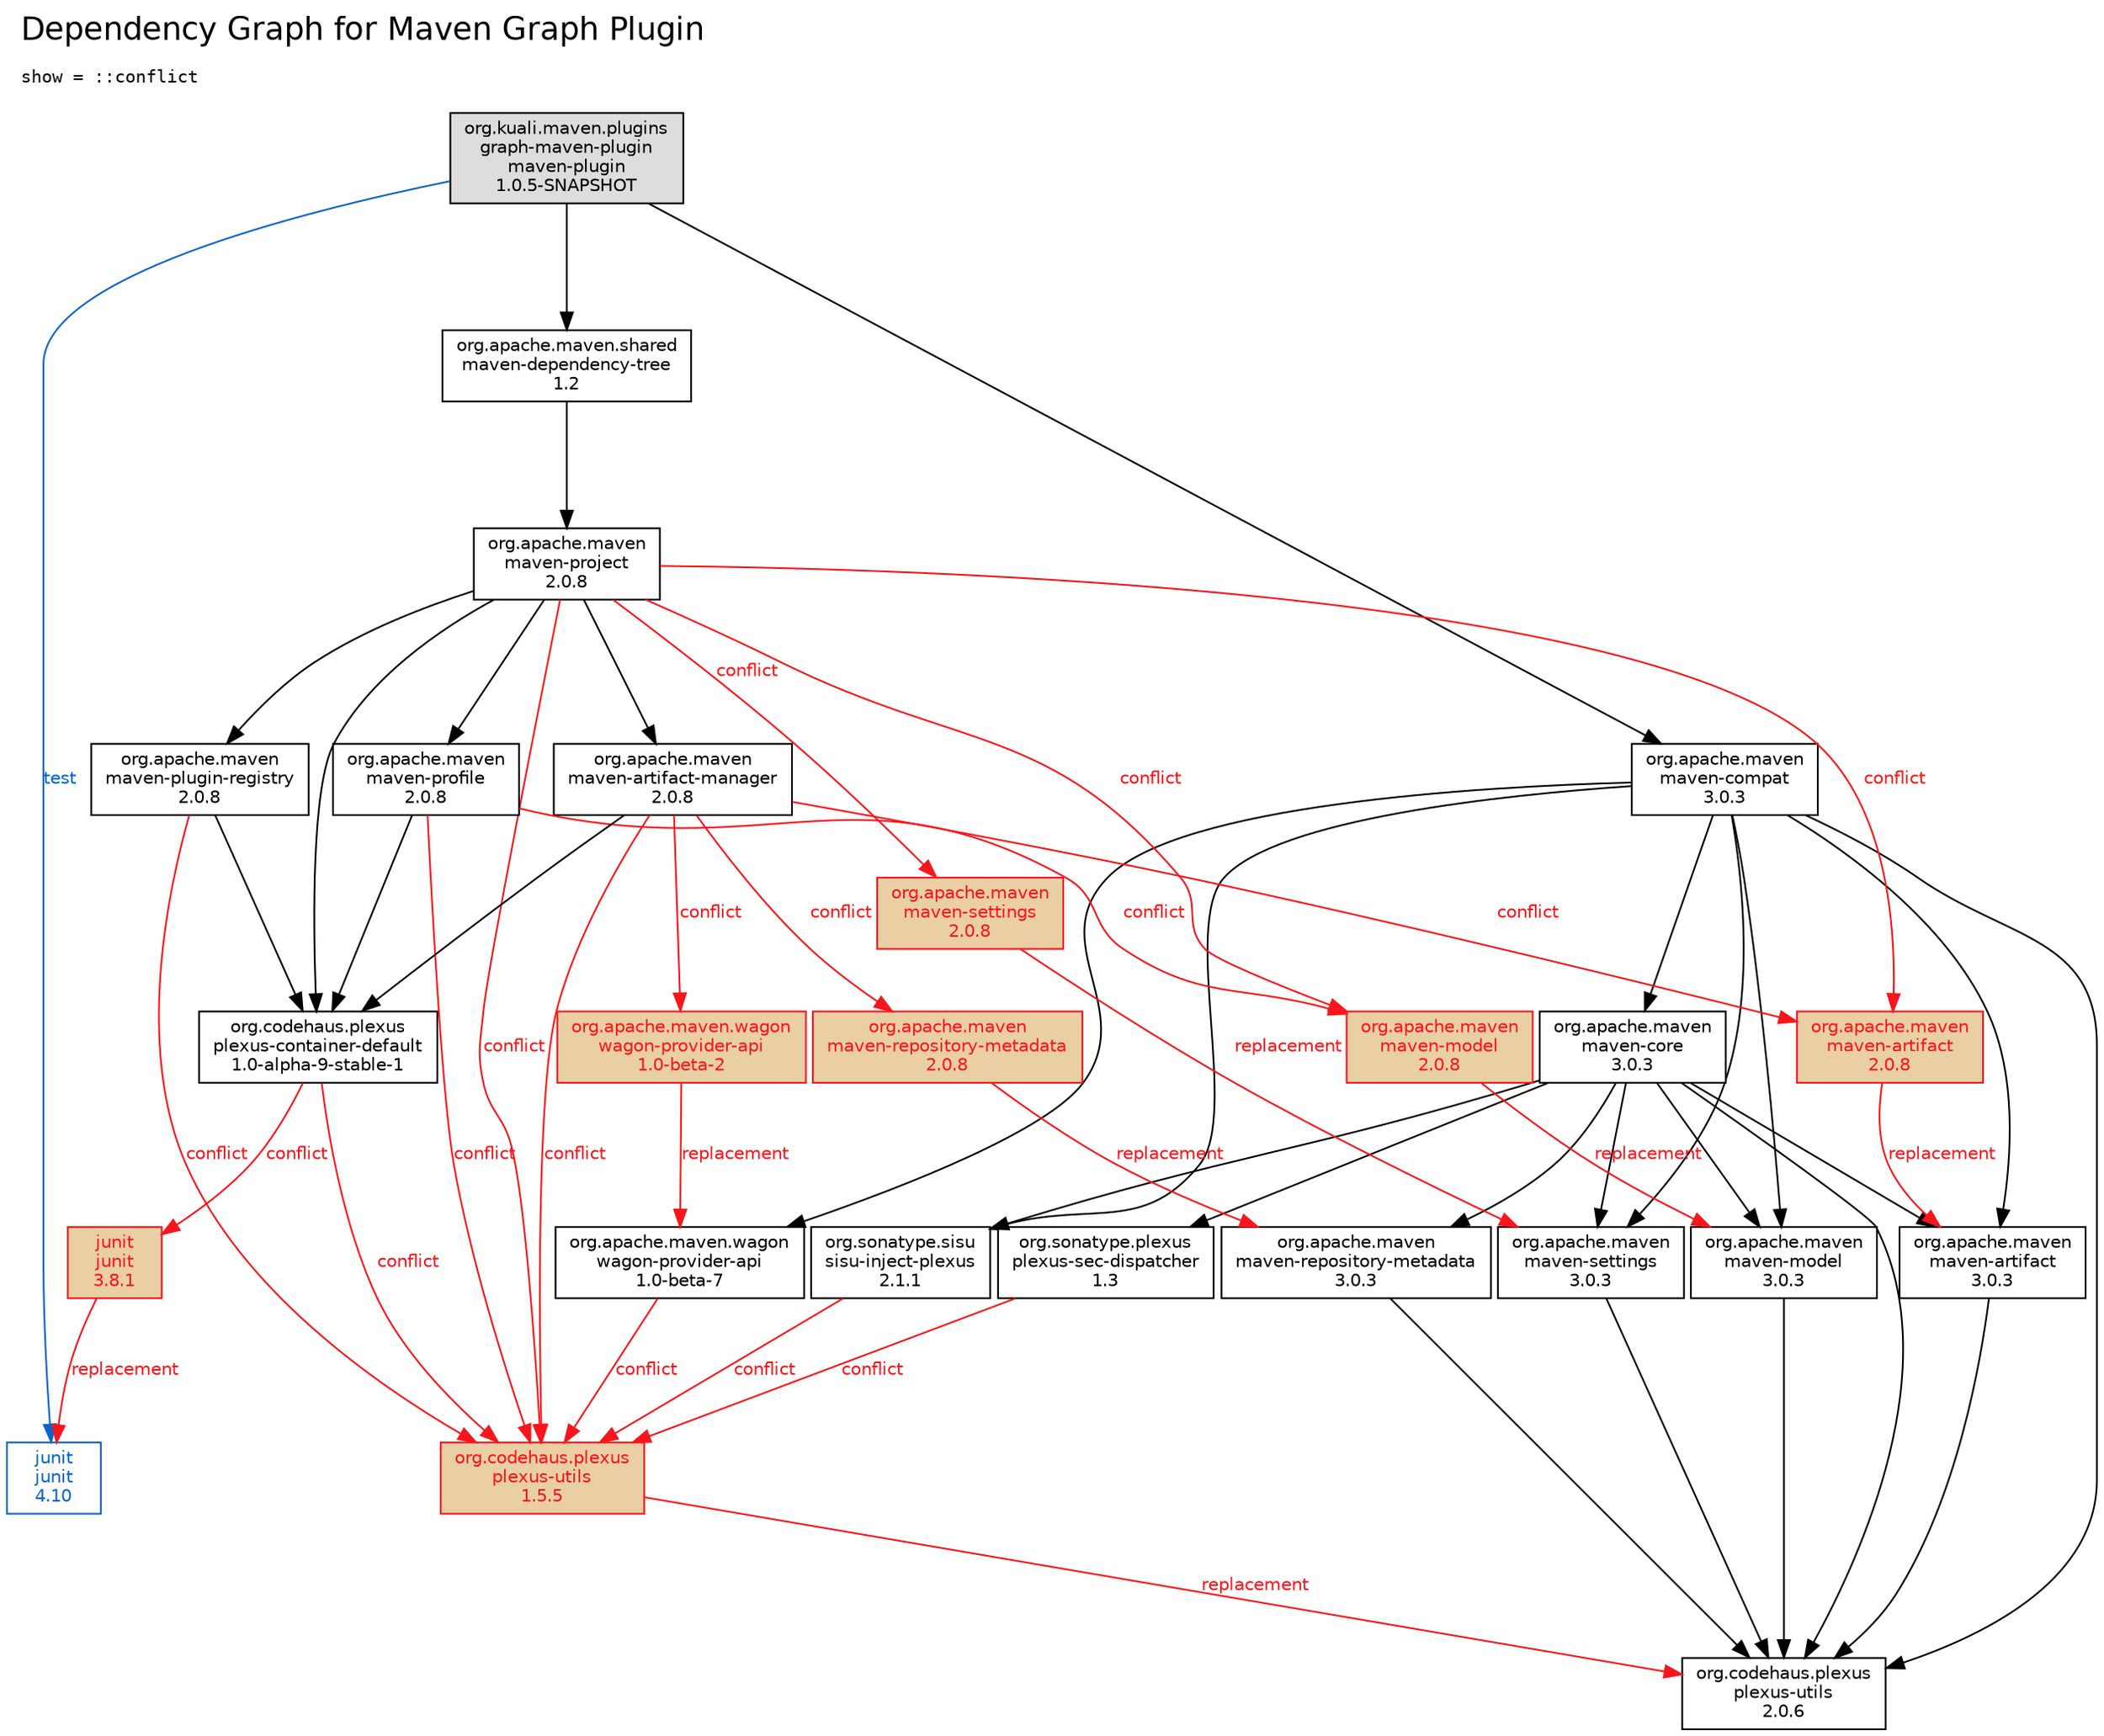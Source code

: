 digraph dependencies {

  graph [ label=<<table border="0" cellpadding="0" cellspacing="0"><tr><td>Dependency Graph for Maven Graph Plugin</td></tr><tr><td><font color="black" face="Courier" point-size="10"> </font></td></tr><tr><td align="LEFT"><font color="black" face="Courier" point-size="10">show = ::conflict</font></td></tr><tr><td><font color="black" face="Courier" point-size="10"> </font></td></tr></table>> labeljust="l" labelloc="t" fontsize="18" fontname="Helvetica" ranksep="1" rankdir="TB" nodesep=".05" ];
  node [ fontsize="10" fontname="Helvetica" shape="rectangle" ];
  edge [ fontsize="10" fontname="Helvetica" ];

  "0" [
    fontsize="10"
    label="org.kuali.maven.plugins\ngraph-maven-plugin\nmaven-plugin\n1.0.5-SNAPSHOT"
    color="black"
    fontcolor="black"
    fillcolor="#dddddd"
    style="solid,filled"
  ];
  "1" [
    fontsize="10"
    label="junit\njunit\n4.10"
    color="#0A64C8"
    fontcolor="#0A64C8"
    fillcolor="white"
    style="solid,filled"
  ];
  "9" [
    fontsize="10"
    label="org.apache.maven\nmaven-compat\n3.0.3"
    color="black"
    fontcolor="black"
    fillcolor="white"
    style="solid,filled"
  ];
  "10" [
    fontsize="10"
    label="org.apache.maven\nmaven-model\n3.0.3"
    color="black"
    fontcolor="black"
    fillcolor="white"
    style="solid,filled"
  ];
  "17" [
    fontsize="10"
    label="org.apache.maven\nmaven-settings\n3.0.3"
    color="black"
    fontcolor="black"
    fillcolor="white"
    style="solid,filled"
  ];
  "19" [
    fontsize="10"
    label="org.apache.maven\nmaven-artifact\n3.0.3"
    color="black"
    fontcolor="black"
    fillcolor="white"
    style="solid,filled"
  ];
  "21" [
    fontsize="10"
    label="org.apache.maven\nmaven-core\n3.0.3"
    color="black"
    fontcolor="black"
    fillcolor="white"
    style="solid,filled"
  ];
  "30" [
    fontsize="10"
    label="org.apache.maven\nmaven-repository-metadata\n3.0.3"
    color="black"
    fontcolor="black"
    fillcolor="white"
    style="solid,filled"
  ];
  "61" [
    fontsize="10"
    label="org.sonatype.plexus\nplexus-sec-dispatcher\n1.3"
    color="black"
    fontcolor="black"
    fillcolor="white"
    style="solid,filled"
  ];
  "62" [
    fontsize="10"
    label="org.codehaus.plexus\nplexus-utils\n1.5.5"
    color="#F8161C"
    fontcolor="#F8161C"
    fillcolor="#EACFA4"
    style="solid,filled"
  ];
  "64" [
    fontsize="10"
    label="org.codehaus.plexus\nplexus-utils\n2.0.6"
    color="black"
    fontcolor="black"
    fillcolor="white"
    style="solid,filled"
  ];
  "66" [
    fontsize="10"
    label="org.sonatype.sisu\nsisu-inject-plexus\n2.1.1"
    color="black"
    fontcolor="black"
    fillcolor="white"
    style="solid,filled"
  ];
  "73" [
    fontsize="10"
    label="org.apache.maven.wagon\nwagon-provider-api\n1.0-beta-7"
    color="black"
    fontcolor="black"
    fillcolor="white"
    style="solid,filled"
  ];
  "75" [
    fontsize="10"
    label="org.apache.maven.shared\nmaven-dependency-tree\n1.2"
    color="black"
    fontcolor="black"
    fillcolor="white"
    style="solid,filled"
  ];
  "76" [
    fontsize="10"
    label="org.apache.maven\nmaven-project\n2.0.8"
    color="black"
    fontcolor="black"
    fillcolor="white"
    style="solid,filled"
  ];
  "77" [
    fontsize="10"
    label="org.apache.maven\nmaven-settings\n2.0.8"
    color="#F8161C"
    fontcolor="#F8161C"
    fillcolor="#EACFA4"
    style="solid,filled"
  ];
  "78" [
    fontsize="10"
    label="org.apache.maven\nmaven-profile\n2.0.8"
    color="black"
    fontcolor="black"
    fillcolor="white"
    style="solid,filled"
  ];
  "79" [
    fontsize="10"
    label="org.apache.maven\nmaven-model\n2.0.8"
    color="#F8161C"
    fontcolor="#F8161C"
    fillcolor="#EACFA4"
    style="solid,filled"
  ];
  "83" [
    fontsize="10"
    label="org.apache.maven\nmaven-artifact-manager\n2.0.8"
    color="black"
    fontcolor="black"
    fillcolor="white"
    style="solid,filled"
  ];
  "84" [
    fontsize="10"
    label="org.apache.maven\nmaven-repository-metadata\n2.0.8"
    color="#F8161C"
    fontcolor="#F8161C"
    fillcolor="#EACFA4"
    style="solid,filled"
  ];
  "86" [
    fontsize="10"
    label="org.apache.maven\nmaven-artifact\n2.0.8"
    color="#F8161C"
    fontcolor="#F8161C"
    fillcolor="#EACFA4"
    style="solid,filled"
  ];
  "88" [
    fontsize="10"
    label="org.apache.maven.wagon\nwagon-provider-api\n1.0-beta-2"
    color="#F8161C"
    fontcolor="#F8161C"
    fillcolor="#EACFA4"
    style="solid,filled"
  ];
  "89" [
    fontsize="10"
    label="org.apache.maven\nmaven-plugin-registry\n2.0.8"
    color="black"
    fontcolor="black"
    fillcolor="white"
    style="solid,filled"
  ];
  "94" [
    fontsize="10"
    label="org.codehaus.plexus\nplexus-container-default\n1.0-alpha-9-stable-1"
    color="black"
    fontcolor="black"
    fillcolor="white"
    style="solid,filled"
  ];
  "95" [
    fontsize="10"
    label="junit\njunit\n3.8.1"
    color="#F8161C"
    fontcolor="#F8161C"
    fillcolor="#EACFA4"
    style="solid,filled"
  ];

  "0" -> "1" [
    label="test"
    style="solid"
    color="#0A64C8"
    fontcolor="#0A64C8"
    weight="1.0"
  ];
  "0" -> "9" [
    label=""
    style="solid"
    color="black"
    fontcolor="black"
    weight="1.0"
  ];
  "9" -> "10" [
    label=""
    style="solid"
    color="black"
    fontcolor="black"
    weight="1.0"
  ];
  "10" -> "64" [
    label=""
    style="solid"
    color="black"
    fontcolor="black"
    weight="1.0"
  ];
  "9" -> "17" [
    label=""
    style="solid"
    color="black"
    fontcolor="black"
    weight="1.0"
  ];
  "17" -> "64" [
    label=""
    style="solid"
    color="black"
    fontcolor="black"
    weight="1.0"
  ];
  "9" -> "19" [
    label=""
    style="solid"
    color="black"
    fontcolor="black"
    weight="1.0"
  ];
  "19" -> "64" [
    label=""
    style="solid"
    color="black"
    fontcolor="black"
    weight="1.0"
  ];
  "9" -> "21" [
    label=""
    style="solid"
    color="black"
    fontcolor="black"
    weight="1.0"
  ];
  "21" -> "10" [
    label=""
    style="solid"
    color="black"
    fontcolor="black"
    weight="1.0"
  ];
  "21" -> "17" [
    label=""
    style="solid"
    color="black"
    fontcolor="black"
    weight="1.0"
  ];
  "21" -> "30" [
    label=""
    style="solid"
    color="black"
    fontcolor="black"
    weight="1.0"
  ];
  "30" -> "64" [
    label=""
    style="solid"
    color="black"
    fontcolor="black"
    weight="1.0"
  ];
  "21" -> "19" [
    label=""
    style="solid"
    color="black"
    fontcolor="black"
    weight="1.0"
  ];
  "21" -> "66" [
    label=""
    style="solid"
    color="black"
    fontcolor="black"
    weight="1.0"
  ];
  "21" -> "64" [
    label=""
    style="solid"
    color="black"
    fontcolor="black"
    weight="1.0"
  ];
  "21" -> "61" [
    label=""
    style="solid"
    color="black"
    fontcolor="black"
    weight="1.0"
  ];
  "62" -> "64" [
    label="replacement"
    style="solid"
    color="#F8161C"
    fontcolor="#F8161C"
    weight="1.0"
  ];
  "61" -> "62" [
    label="conflict"
    style="solid"
    color="#F8161C"
    fontcolor="#F8161C"
    weight="1.0"
  ];
  "9" -> "64" [
    label=""
    style="solid"
    color="black"
    fontcolor="black"
    weight="1.0"
  ];
  "9" -> "66" [
    label=""
    style="solid"
    color="black"
    fontcolor="black"
    weight="1.0"
  ];
  "66" -> "62" [
    label="conflict"
    style="solid"
    color="#F8161C"
    fontcolor="#F8161C"
    weight="1.0"
  ];
  "9" -> "73" [
    label=""
    style="solid"
    color="black"
    fontcolor="black"
    weight="1.0"
  ];
  "73" -> "62" [
    label="conflict"
    style="solid"
    color="#F8161C"
    fontcolor="#F8161C"
    weight="1.0"
  ];
  "0" -> "75" [
    label=""
    style="solid"
    color="black"
    fontcolor="black"
    weight="1.0"
  ];
  "75" -> "76" [
    label=""
    style="solid"
    color="black"
    fontcolor="black"
    weight="1.0"
  ];
  "77" -> "17" [
    label="replacement"
    style="solid"
    color="#F8161C"
    fontcolor="#F8161C"
    weight="1.0"
  ];
  "76" -> "77" [
    label="conflict"
    style="solid"
    color="#F8161C"
    fontcolor="#F8161C"
    weight="1.0"
  ];
  "76" -> "78" [
    label=""
    style="solid"
    color="black"
    fontcolor="black"
    weight="1.0"
  ];
  "79" -> "10" [
    label="replacement"
    style="solid"
    color="#F8161C"
    fontcolor="#F8161C"
    weight="1.0"
  ];
  "78" -> "79" [
    label="conflict"
    style="solid"
    color="#F8161C"
    fontcolor="#F8161C"
    weight="1.0"
  ];
  "78" -> "62" [
    label="conflict"
    style="solid"
    color="#F8161C"
    fontcolor="#F8161C"
    weight="1.0"
  ];
  "78" -> "94" [
    label=""
    style="solid"
    color="black"
    fontcolor="black"
    weight="1.0"
  ];
  "76" -> "79" [
    label="conflict"
    style="solid"
    color="#F8161C"
    fontcolor="#F8161C"
    weight="1.0"
  ];
  "76" -> "83" [
    label=""
    style="solid"
    color="black"
    fontcolor="black"
    weight="1.0"
  ];
  "84" -> "30" [
    label="replacement"
    style="solid"
    color="#F8161C"
    fontcolor="#F8161C"
    weight="1.0"
  ];
  "83" -> "84" [
    label="conflict"
    style="solid"
    color="#F8161C"
    fontcolor="#F8161C"
    weight="1.0"
  ];
  "83" -> "62" [
    label="conflict"
    style="solid"
    color="#F8161C"
    fontcolor="#F8161C"
    weight="1.0"
  ];
  "86" -> "19" [
    label="replacement"
    style="solid"
    color="#F8161C"
    fontcolor="#F8161C"
    weight="1.0"
  ];
  "83" -> "86" [
    label="conflict"
    style="solid"
    color="#F8161C"
    fontcolor="#F8161C"
    weight="1.0"
  ];
  "83" -> "94" [
    label=""
    style="solid"
    color="black"
    fontcolor="black"
    weight="1.0"
  ];
  "88" -> "73" [
    label="replacement"
    style="solid"
    color="#F8161C"
    fontcolor="#F8161C"
    weight="1.0"
  ];
  "83" -> "88" [
    label="conflict"
    style="solid"
    color="#F8161C"
    fontcolor="#F8161C"
    weight="1.0"
  ];
  "76" -> "89" [
    label=""
    style="solid"
    color="black"
    fontcolor="black"
    weight="1.0"
  ];
  "89" -> "62" [
    label="conflict"
    style="solid"
    color="#F8161C"
    fontcolor="#F8161C"
    weight="1.0"
  ];
  "89" -> "94" [
    label=""
    style="solid"
    color="black"
    fontcolor="black"
    weight="1.0"
  ];
  "76" -> "62" [
    label="conflict"
    style="solid"
    color="#F8161C"
    fontcolor="#F8161C"
    weight="1.0"
  ];
  "76" -> "86" [
    label="conflict"
    style="solid"
    color="#F8161C"
    fontcolor="#F8161C"
    weight="1.0"
  ];
  "76" -> "94" [
    label=""
    style="solid"
    color="black"
    fontcolor="black"
    weight="1.0"
  ];
  "95" -> "1" [
    label="replacement"
    style="solid"
    color="#F8161C"
    fontcolor="#F8161C"
    weight="1.0"
  ];
  "94" -> "95" [
    label="conflict"
    style="solid"
    color="#F8161C"
    fontcolor="#F8161C"
    weight="1.0"
  ];
  "94" -> "62" [
    label="conflict"
    style="solid"
    color="#F8161C"
    fontcolor="#F8161C"
    weight="1.0"
  ];
}
